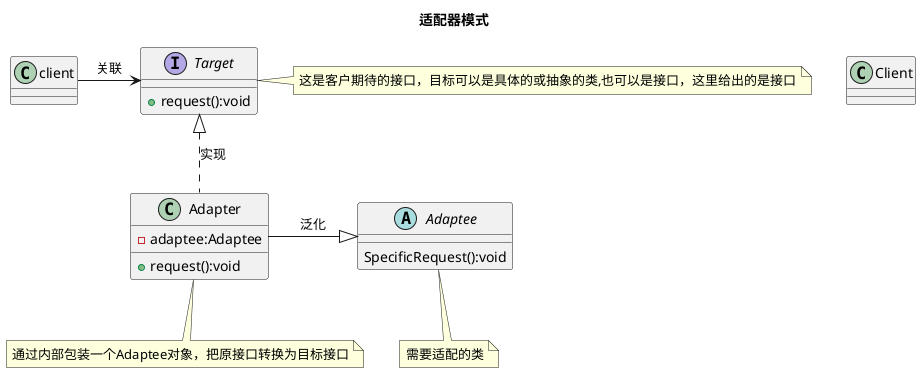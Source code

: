 @startuml
title:适配器模式

class Client

/'目标接口（Target）：客户所期待的接口。目标可以是具体的或抽象的类，也可以是接口。'/
interface Target{
+request():void
}
note right:这是客户期待的接口，目标可以是具体的或抽象的类,也可以是接口，这里给出的是接口


/'适配器（Adapter）：通过包装一个需要适配的对象，把原接口转换成目标接口。'/
class Adapter{
-adaptee:Adaptee
+request():void
}
note bottom:通过内部包装一个Adaptee对象，把原接口转换为目标接口

/'需要适配的类（Adaptee）：需要适配的类或适配者类。'/
abstract class Adaptee{
SpecificRequest():void
}
note bottom:需要适配的类

client -right-> Target:关联
Adapter -right-|> Adaptee:泛化
Target <|.down. Adapter:实现

@enduml